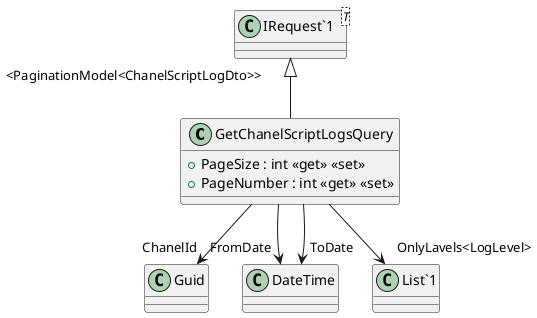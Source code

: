 @startuml
class GetChanelScriptLogsQuery {
    + PageSize : int <<get>> <<set>>
    + PageNumber : int <<get>> <<set>>
}
class "IRequest`1"<T> {
}
"IRequest`1" "<PaginationModel<ChanelScriptLogDto>>" <|-- GetChanelScriptLogsQuery
GetChanelScriptLogsQuery --> "ChanelId" Guid
GetChanelScriptLogsQuery --> "FromDate" DateTime
GetChanelScriptLogsQuery --> "ToDate" DateTime
GetChanelScriptLogsQuery --> "OnlyLavels<LogLevel>" "List`1"
@enduml
